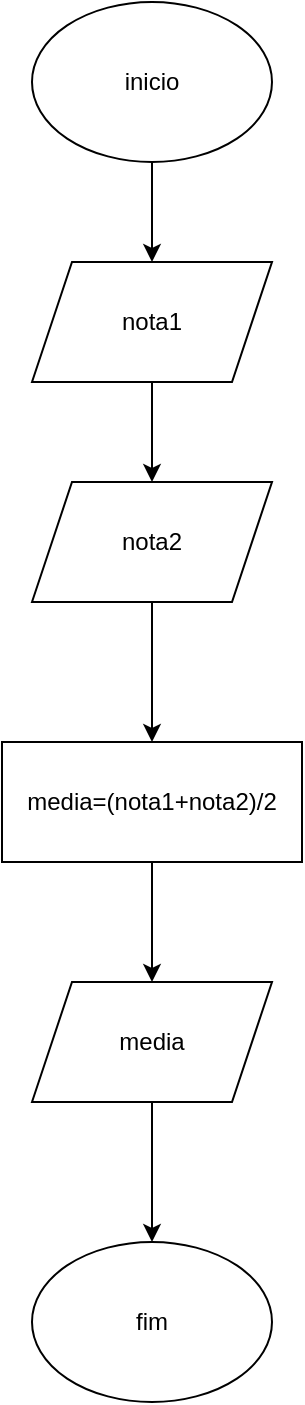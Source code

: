 <mxfile version="14.4.3" type="device"><diagram id="uvwcy_vYA4wPbWEmn_Em" name="Page-1"><mxGraphModel dx="652" dy="392" grid="1" gridSize="10" guides="1" tooltips="1" connect="1" arrows="1" fold="1" page="1" pageScale="1" pageWidth="827" pageHeight="1169" math="0" shadow="0"><root><mxCell id="0"/><mxCell id="1" parent="0"/><mxCell id="nyiH5ElQwBPgmtepEUXM-5" style="edgeStyle=orthogonalEdgeStyle;rounded=0;orthogonalLoop=1;jettySize=auto;html=1;entryX=0.5;entryY=0;entryDx=0;entryDy=0;" edge="1" parent="1" source="nyiH5ElQwBPgmtepEUXM-2" target="nyiH5ElQwBPgmtepEUXM-3"><mxGeometry relative="1" as="geometry"/></mxCell><mxCell id="nyiH5ElQwBPgmtepEUXM-2" value="inicio" style="ellipse;whiteSpace=wrap;html=1;" vertex="1" parent="1"><mxGeometry x="310" y="20" width="120" height="80" as="geometry"/></mxCell><mxCell id="nyiH5ElQwBPgmtepEUXM-7" style="edgeStyle=orthogonalEdgeStyle;rounded=0;orthogonalLoop=1;jettySize=auto;html=1;entryX=0.5;entryY=0;entryDx=0;entryDy=0;" edge="1" parent="1" source="nyiH5ElQwBPgmtepEUXM-3" target="nyiH5ElQwBPgmtepEUXM-6"><mxGeometry relative="1" as="geometry"/></mxCell><mxCell id="nyiH5ElQwBPgmtepEUXM-3" value="nota1" style="shape=parallelogram;perimeter=parallelogramPerimeter;whiteSpace=wrap;html=1;fixedSize=1;" vertex="1" parent="1"><mxGeometry x="310" y="150" width="120" height="60" as="geometry"/></mxCell><mxCell id="nyiH5ElQwBPgmtepEUXM-9" style="edgeStyle=orthogonalEdgeStyle;rounded=0;orthogonalLoop=1;jettySize=auto;html=1;entryX=0.5;entryY=0;entryDx=0;entryDy=0;" edge="1" parent="1" source="nyiH5ElQwBPgmtepEUXM-6" target="nyiH5ElQwBPgmtepEUXM-8"><mxGeometry relative="1" as="geometry"/></mxCell><mxCell id="nyiH5ElQwBPgmtepEUXM-6" value="nota2" style="shape=parallelogram;perimeter=parallelogramPerimeter;whiteSpace=wrap;html=1;fixedSize=1;" vertex="1" parent="1"><mxGeometry x="310" y="260" width="120" height="60" as="geometry"/></mxCell><mxCell id="nyiH5ElQwBPgmtepEUXM-11" style="edgeStyle=orthogonalEdgeStyle;rounded=0;orthogonalLoop=1;jettySize=auto;html=1;entryX=0.5;entryY=0;entryDx=0;entryDy=0;" edge="1" parent="1" source="nyiH5ElQwBPgmtepEUXM-8" target="nyiH5ElQwBPgmtepEUXM-10"><mxGeometry relative="1" as="geometry"/></mxCell><mxCell id="nyiH5ElQwBPgmtepEUXM-8" value="media=(nota1+nota2)/2" style="rounded=0;whiteSpace=wrap;html=1;" vertex="1" parent="1"><mxGeometry x="295" y="390" width="150" height="60" as="geometry"/></mxCell><mxCell id="nyiH5ElQwBPgmtepEUXM-13" style="edgeStyle=orthogonalEdgeStyle;rounded=0;orthogonalLoop=1;jettySize=auto;html=1;entryX=0.5;entryY=0;entryDx=0;entryDy=0;" edge="1" parent="1" source="nyiH5ElQwBPgmtepEUXM-10" target="nyiH5ElQwBPgmtepEUXM-12"><mxGeometry relative="1" as="geometry"/></mxCell><mxCell id="nyiH5ElQwBPgmtepEUXM-10" value="media" style="shape=parallelogram;perimeter=parallelogramPerimeter;whiteSpace=wrap;html=1;fixedSize=1;" vertex="1" parent="1"><mxGeometry x="310" y="510" width="120" height="60" as="geometry"/></mxCell><mxCell id="nyiH5ElQwBPgmtepEUXM-12" value="fim" style="ellipse;whiteSpace=wrap;html=1;" vertex="1" parent="1"><mxGeometry x="310" y="640" width="120" height="80" as="geometry"/></mxCell></root></mxGraphModel></diagram></mxfile>